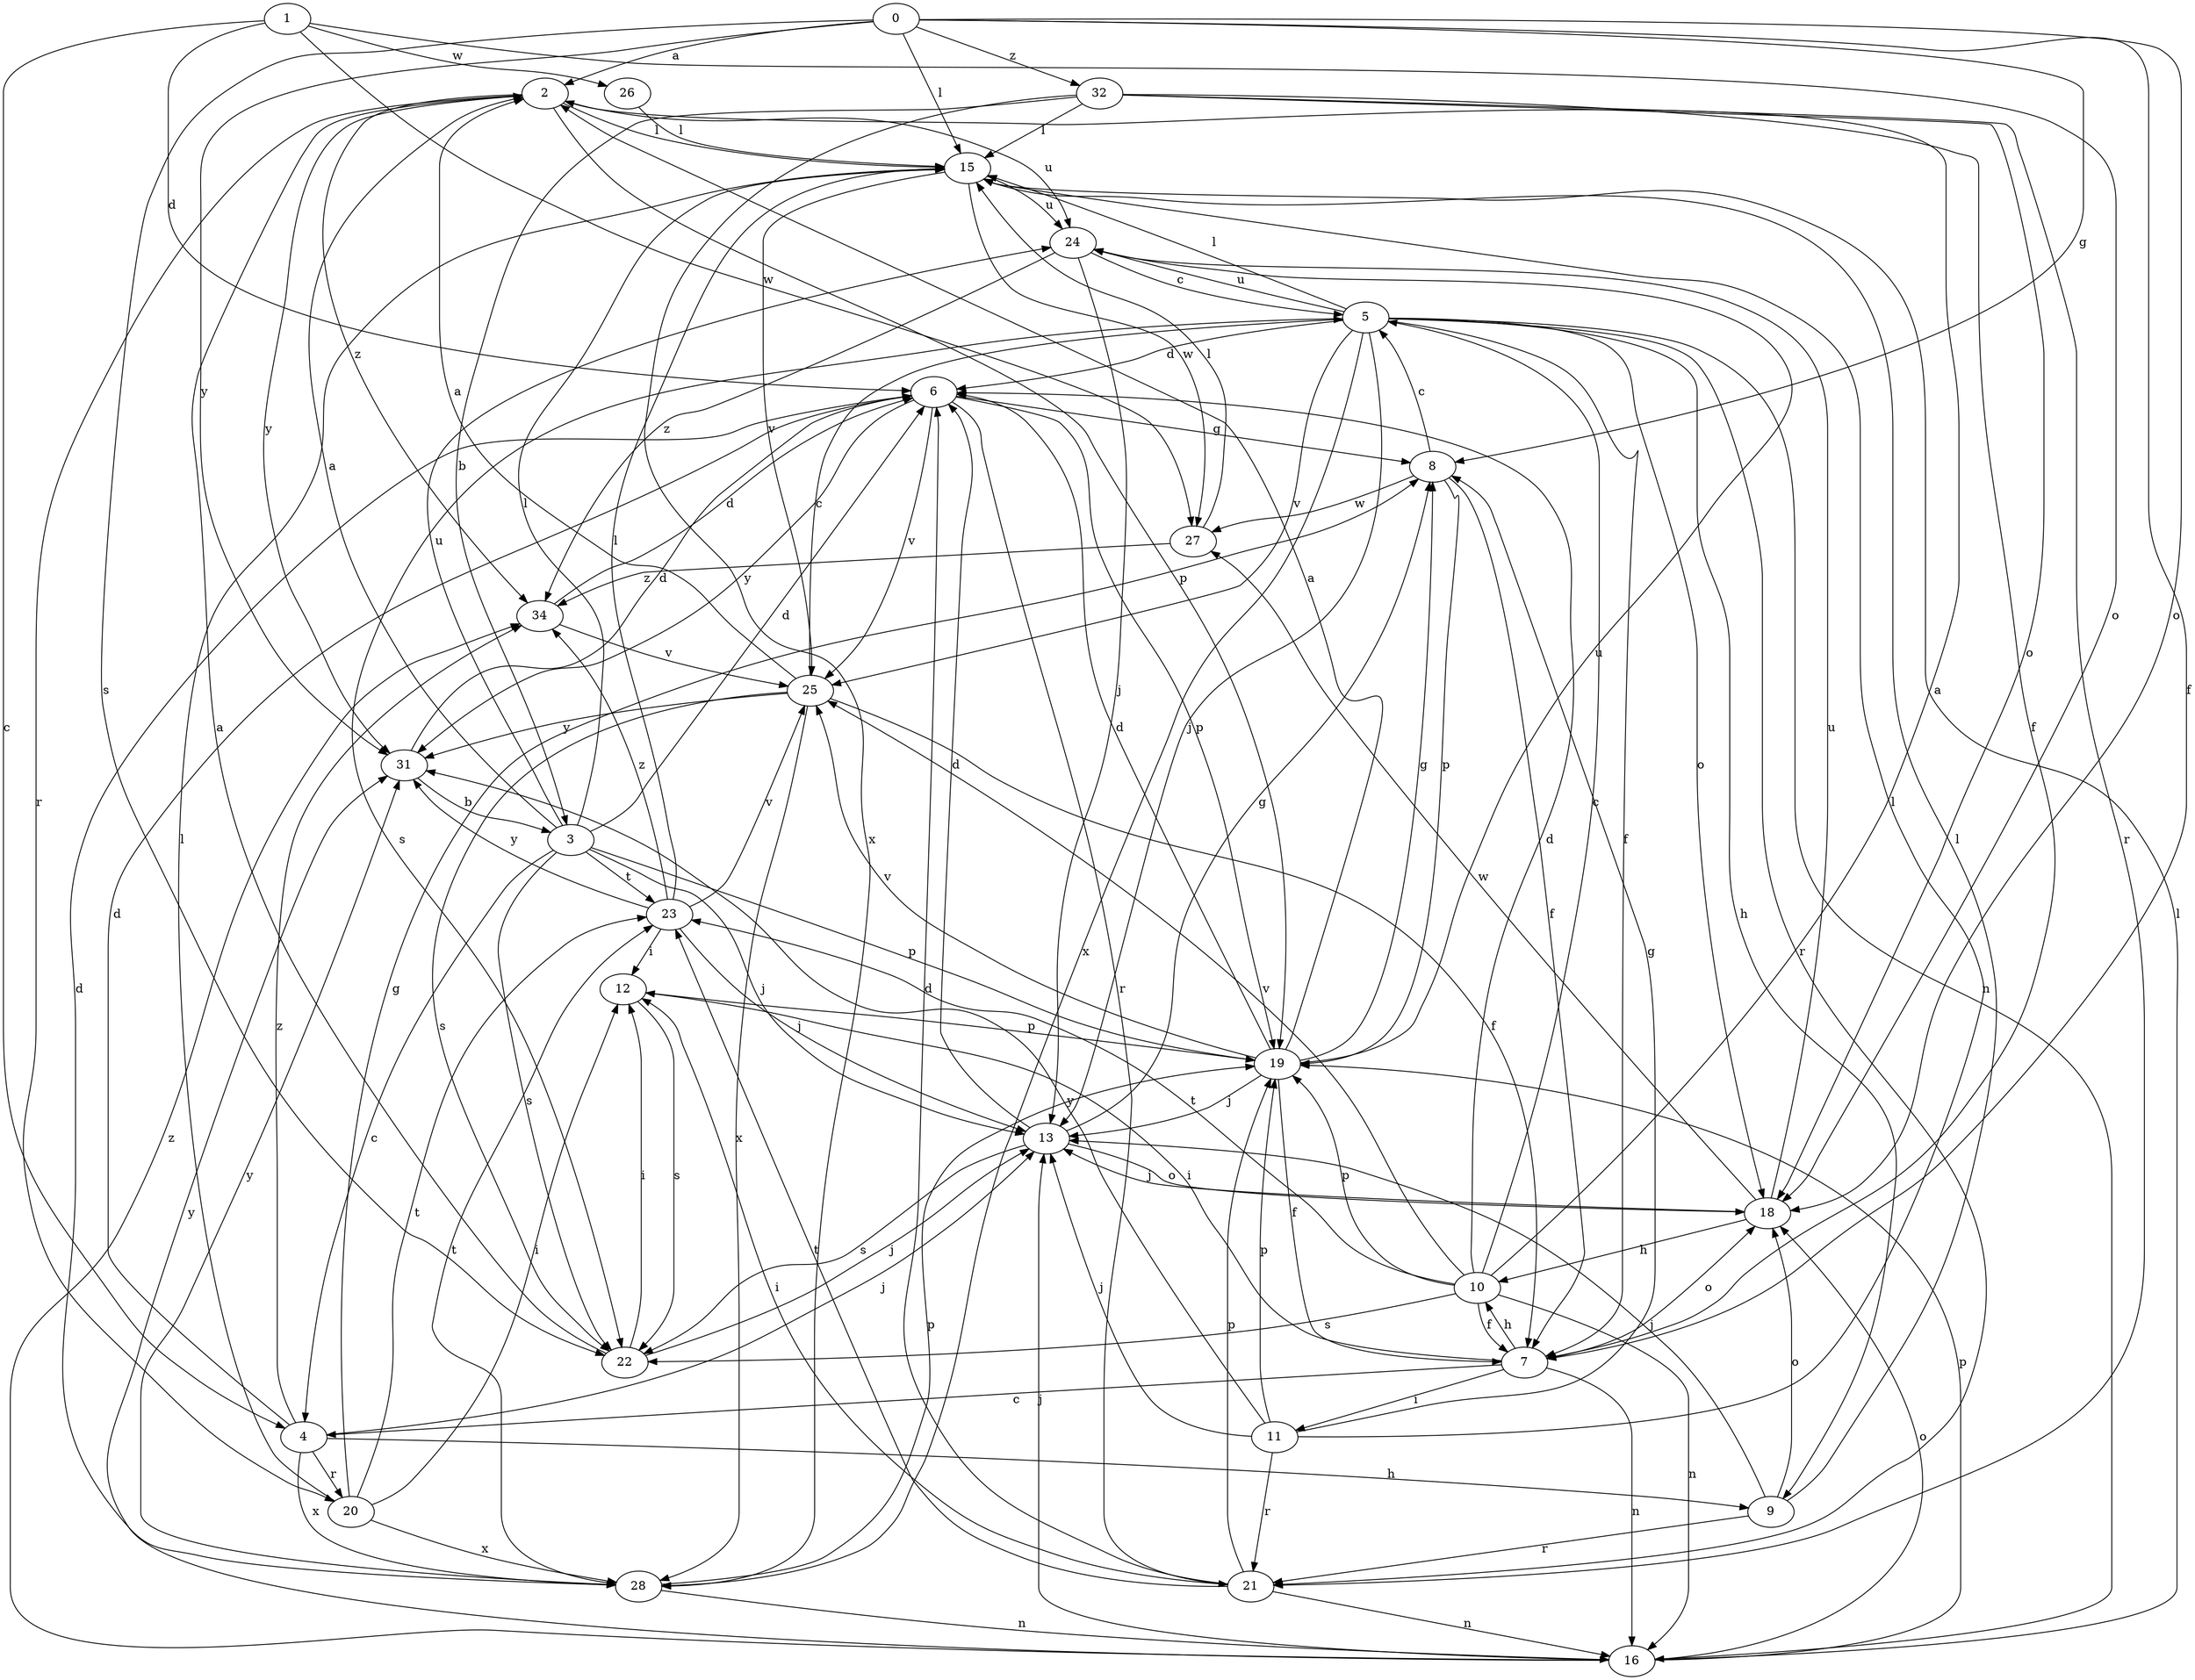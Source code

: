 strict digraph  {
0;
1;
2;
3;
4;
5;
6;
7;
8;
9;
10;
11;
12;
13;
15;
16;
18;
19;
20;
21;
22;
23;
24;
25;
26;
27;
28;
31;
32;
34;
0 -> 2  [label=a];
0 -> 7  [label=f];
0 -> 8  [label=g];
0 -> 15  [label=l];
0 -> 18  [label=o];
0 -> 22  [label=s];
0 -> 31  [label=y];
0 -> 32  [label=z];
1 -> 4  [label=c];
1 -> 6  [label=d];
1 -> 18  [label=o];
1 -> 26  [label=w];
1 -> 27  [label=w];
2 -> 15  [label=l];
2 -> 19  [label=p];
2 -> 20  [label=r];
2 -> 24  [label=u];
2 -> 31  [label=y];
2 -> 34  [label=z];
3 -> 2  [label=a];
3 -> 4  [label=c];
3 -> 6  [label=d];
3 -> 13  [label=j];
3 -> 15  [label=l];
3 -> 19  [label=p];
3 -> 22  [label=s];
3 -> 23  [label=t];
3 -> 24  [label=u];
4 -> 6  [label=d];
4 -> 9  [label=h];
4 -> 13  [label=j];
4 -> 20  [label=r];
4 -> 28  [label=x];
4 -> 34  [label=z];
5 -> 6  [label=d];
5 -> 7  [label=f];
5 -> 9  [label=h];
5 -> 13  [label=j];
5 -> 15  [label=l];
5 -> 16  [label=n];
5 -> 18  [label=o];
5 -> 21  [label=r];
5 -> 22  [label=s];
5 -> 24  [label=u];
5 -> 25  [label=v];
5 -> 28  [label=x];
6 -> 8  [label=g];
6 -> 19  [label=p];
6 -> 21  [label=r];
6 -> 25  [label=v];
6 -> 31  [label=y];
7 -> 4  [label=c];
7 -> 10  [label=h];
7 -> 11  [label=i];
7 -> 12  [label=i];
7 -> 16  [label=n];
7 -> 18  [label=o];
8 -> 5  [label=c];
8 -> 7  [label=f];
8 -> 19  [label=p];
8 -> 27  [label=w];
9 -> 13  [label=j];
9 -> 15  [label=l];
9 -> 18  [label=o];
9 -> 21  [label=r];
10 -> 2  [label=a];
10 -> 5  [label=c];
10 -> 6  [label=d];
10 -> 7  [label=f];
10 -> 16  [label=n];
10 -> 19  [label=p];
10 -> 22  [label=s];
10 -> 23  [label=t];
10 -> 25  [label=v];
11 -> 8  [label=g];
11 -> 13  [label=j];
11 -> 15  [label=l];
11 -> 19  [label=p];
11 -> 21  [label=r];
11 -> 31  [label=y];
12 -> 19  [label=p];
12 -> 22  [label=s];
13 -> 6  [label=d];
13 -> 8  [label=g];
13 -> 18  [label=o];
13 -> 22  [label=s];
15 -> 24  [label=u];
15 -> 25  [label=v];
15 -> 27  [label=w];
16 -> 13  [label=j];
16 -> 15  [label=l];
16 -> 18  [label=o];
16 -> 19  [label=p];
16 -> 31  [label=y];
16 -> 34  [label=z];
18 -> 10  [label=h];
18 -> 13  [label=j];
18 -> 24  [label=u];
18 -> 27  [label=w];
19 -> 2  [label=a];
19 -> 6  [label=d];
19 -> 7  [label=f];
19 -> 8  [label=g];
19 -> 13  [label=j];
19 -> 24  [label=u];
19 -> 25  [label=v];
20 -> 8  [label=g];
20 -> 12  [label=i];
20 -> 15  [label=l];
20 -> 23  [label=t];
20 -> 28  [label=x];
21 -> 6  [label=d];
21 -> 12  [label=i];
21 -> 16  [label=n];
21 -> 19  [label=p];
21 -> 23  [label=t];
22 -> 2  [label=a];
22 -> 12  [label=i];
22 -> 13  [label=j];
23 -> 12  [label=i];
23 -> 13  [label=j];
23 -> 15  [label=l];
23 -> 25  [label=v];
23 -> 31  [label=y];
23 -> 34  [label=z];
24 -> 5  [label=c];
24 -> 13  [label=j];
24 -> 34  [label=z];
25 -> 2  [label=a];
25 -> 5  [label=c];
25 -> 7  [label=f];
25 -> 22  [label=s];
25 -> 28  [label=x];
25 -> 31  [label=y];
26 -> 15  [label=l];
27 -> 15  [label=l];
27 -> 34  [label=z];
28 -> 6  [label=d];
28 -> 16  [label=n];
28 -> 19  [label=p];
28 -> 23  [label=t];
28 -> 31  [label=y];
31 -> 3  [label=b];
31 -> 6  [label=d];
32 -> 3  [label=b];
32 -> 7  [label=f];
32 -> 15  [label=l];
32 -> 18  [label=o];
32 -> 21  [label=r];
32 -> 28  [label=x];
34 -> 6  [label=d];
34 -> 25  [label=v];
}
